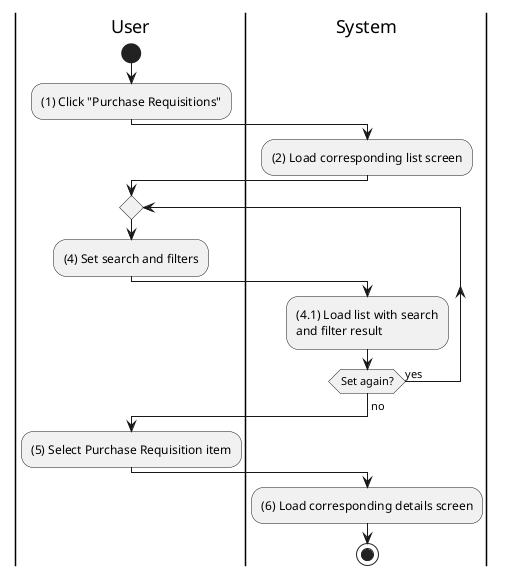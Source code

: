 @startuml purchase-requisition-view
|u|User
|s|System

|u|
start
:(1) Click "Purchase Requisitions";

|s|
:(2) Load corresponding list screen;

|u|
repeat
    :(4) Set search and filters;

    |s|
    :(4.1) Load list with search
    and filter result;
repeat while (Set again?) is (yes)
->no;

|u|
:(5) Select Purchase Requisition item;

|s|
:(6) Load corresponding details screen;
stop
@enduml